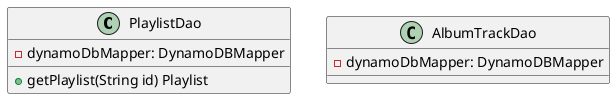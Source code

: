 @startuml

class PlaylistDao {
    -dynamoDbMapper: DynamoDBMapper
    +getPlaylist(String id) Playlist
}

class AlbumTrackDao {
    -dynamoDbMapper: DynamoDBMapper
}

@enduml